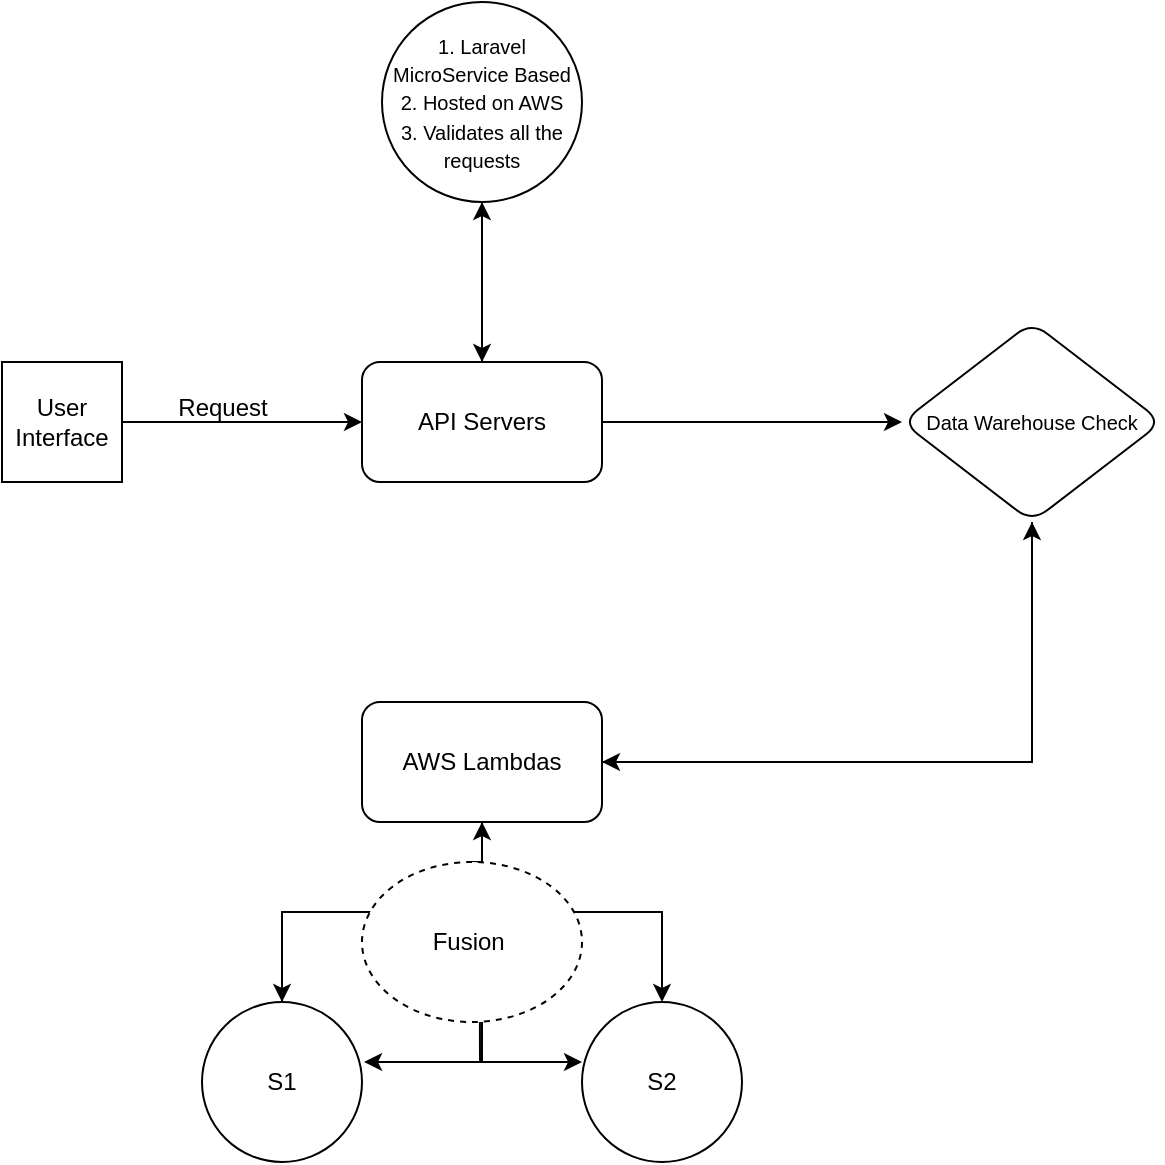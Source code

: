 <mxfile version="21.7.5" type="github">
  <diagram name="Page-1" id="ZSbeu8wCk58w5g4S_x-9">
    <mxGraphModel dx="1386" dy="785" grid="1" gridSize="10" guides="1" tooltips="1" connect="1" arrows="1" fold="1" page="1" pageScale="1" pageWidth="827" pageHeight="1169" math="0" shadow="0">
      <root>
        <mxCell id="0" />
        <mxCell id="1" parent="0" />
        <mxCell id="6SPc_UTTP27_pumbtBEv-3" style="edgeStyle=orthogonalEdgeStyle;rounded=0;orthogonalLoop=1;jettySize=auto;html=1;" edge="1" parent="1" source="6SPc_UTTP27_pumbtBEv-1" target="6SPc_UTTP27_pumbtBEv-2">
          <mxGeometry relative="1" as="geometry" />
        </mxCell>
        <mxCell id="6SPc_UTTP27_pumbtBEv-1" value="User Interface" style="whiteSpace=wrap;html=1;aspect=fixed;" vertex="1" parent="1">
          <mxGeometry x="60" y="200" width="60" height="60" as="geometry" />
        </mxCell>
        <mxCell id="6SPc_UTTP27_pumbtBEv-5" value="" style="edgeStyle=orthogonalEdgeStyle;rounded=0;orthogonalLoop=1;jettySize=auto;html=1;exitX=0.5;exitY=1;exitDx=0;exitDy=0;" edge="1" parent="1" source="6SPc_UTTP27_pumbtBEv-14" target="6SPc_UTTP27_pumbtBEv-4">
          <mxGeometry relative="1" as="geometry">
            <Array as="points">
              <mxPoint x="575" y="400" />
            </Array>
          </mxGeometry>
        </mxCell>
        <mxCell id="6SPc_UTTP27_pumbtBEv-15" value="" style="edgeStyle=orthogonalEdgeStyle;rounded=0;orthogonalLoop=1;jettySize=auto;html=1;" edge="1" parent="1" source="6SPc_UTTP27_pumbtBEv-2" target="6SPc_UTTP27_pumbtBEv-14">
          <mxGeometry relative="1" as="geometry">
            <Array as="points">
              <mxPoint x="440" y="230" />
              <mxPoint x="440" y="230" />
            </Array>
          </mxGeometry>
        </mxCell>
        <mxCell id="6SPc_UTTP27_pumbtBEv-17" value="" style="edgeStyle=orthogonalEdgeStyle;rounded=0;orthogonalLoop=1;jettySize=auto;html=1;" edge="1" parent="1" source="6SPc_UTTP27_pumbtBEv-2" target="6SPc_UTTP27_pumbtBEv-16">
          <mxGeometry relative="1" as="geometry" />
        </mxCell>
        <mxCell id="6SPc_UTTP27_pumbtBEv-2" value="API Servers&lt;br&gt;" style="rounded=1;whiteSpace=wrap;html=1;" vertex="1" parent="1">
          <mxGeometry x="240" y="200" width="120" height="60" as="geometry" />
        </mxCell>
        <mxCell id="6SPc_UTTP27_pumbtBEv-7" value="" style="edgeStyle=orthogonalEdgeStyle;rounded=0;orthogonalLoop=1;jettySize=auto;html=1;" edge="1" parent="1" source="6SPc_UTTP27_pumbtBEv-4" target="6SPc_UTTP27_pumbtBEv-6">
          <mxGeometry relative="1" as="geometry" />
        </mxCell>
        <mxCell id="6SPc_UTTP27_pumbtBEv-9" value="" style="edgeStyle=orthogonalEdgeStyle;rounded=0;orthogonalLoop=1;jettySize=auto;html=1;" edge="1" parent="1" source="6SPc_UTTP27_pumbtBEv-4" target="6SPc_UTTP27_pumbtBEv-8">
          <mxGeometry relative="1" as="geometry" />
        </mxCell>
        <mxCell id="6SPc_UTTP27_pumbtBEv-11" style="edgeStyle=orthogonalEdgeStyle;rounded=0;orthogonalLoop=1;jettySize=auto;html=1;entryX=0.5;entryY=1;entryDx=0;entryDy=0;" edge="1" parent="1" source="6SPc_UTTP27_pumbtBEv-4" target="6SPc_UTTP27_pumbtBEv-14">
          <mxGeometry relative="1" as="geometry" />
        </mxCell>
        <mxCell id="6SPc_UTTP27_pumbtBEv-4" value="AWS Lambdas" style="rounded=1;whiteSpace=wrap;html=1;" vertex="1" parent="1">
          <mxGeometry x="240" y="370" width="120" height="60" as="geometry" />
        </mxCell>
        <mxCell id="6SPc_UTTP27_pumbtBEv-10" style="edgeStyle=orthogonalEdgeStyle;rounded=0;orthogonalLoop=1;jettySize=auto;html=1;entryX=0.5;entryY=1;entryDx=0;entryDy=0;" edge="1" parent="1" source="6SPc_UTTP27_pumbtBEv-6" target="6SPc_UTTP27_pumbtBEv-4">
          <mxGeometry relative="1" as="geometry" />
        </mxCell>
        <mxCell id="6SPc_UTTP27_pumbtBEv-8" value="S2" style="ellipse;whiteSpace=wrap;html=1;rounded=1;" vertex="1" parent="1">
          <mxGeometry x="350" y="520" width="80" height="80" as="geometry" />
        </mxCell>
        <mxCell id="6SPc_UTTP27_pumbtBEv-12" value="Request" style="text;html=1;align=center;verticalAlign=middle;resizable=0;points=[];autosize=1;strokeColor=none;fillColor=none;" vertex="1" parent="1">
          <mxGeometry x="135" y="208" width="70" height="30" as="geometry" />
        </mxCell>
        <mxCell id="6SPc_UTTP27_pumbtBEv-14" value="&lt;font style=&quot;font-size: 10px;&quot;&gt;Data Warehouse Check&lt;/font&gt;" style="rhombus;whiteSpace=wrap;html=1;rounded=1;" vertex="1" parent="1">
          <mxGeometry x="510" y="180" width="130" height="100" as="geometry" />
        </mxCell>
        <mxCell id="6SPc_UTTP27_pumbtBEv-18" style="edgeStyle=orthogonalEdgeStyle;rounded=0;orthogonalLoop=1;jettySize=auto;html=1;" edge="1" parent="1" source="6SPc_UTTP27_pumbtBEv-16">
          <mxGeometry relative="1" as="geometry">
            <mxPoint x="300" y="200" as="targetPoint" />
          </mxGeometry>
        </mxCell>
        <mxCell id="6SPc_UTTP27_pumbtBEv-16" value="&lt;font style=&quot;font-size: 10px;&quot;&gt;1. Laravel MicroService Based&lt;br&gt;2. Hosted on AWS&lt;br&gt;3. Validates all the requests&lt;br&gt;&lt;/font&gt;" style="ellipse;whiteSpace=wrap;html=1;rounded=1;" vertex="1" parent="1">
          <mxGeometry x="250" y="20" width="100" height="100" as="geometry" />
        </mxCell>
        <mxCell id="6SPc_UTTP27_pumbtBEv-24" style="edgeStyle=orthogonalEdgeStyle;rounded=0;orthogonalLoop=1;jettySize=auto;html=1;" edge="1" parent="1" source="6SPc_UTTP27_pumbtBEv-19">
          <mxGeometry relative="1" as="geometry">
            <mxPoint x="350" y="550" as="targetPoint" />
            <Array as="points">
              <mxPoint x="300" y="550" />
            </Array>
          </mxGeometry>
        </mxCell>
        <mxCell id="6SPc_UTTP27_pumbtBEv-26" style="edgeStyle=orthogonalEdgeStyle;rounded=0;orthogonalLoop=1;jettySize=auto;html=1;exitX=0.5;exitY=0;exitDx=0;exitDy=0;" edge="1" parent="1" source="6SPc_UTTP27_pumbtBEv-19">
          <mxGeometry relative="1" as="geometry">
            <mxPoint x="300" y="470" as="targetPoint" />
          </mxGeometry>
        </mxCell>
        <mxCell id="6SPc_UTTP27_pumbtBEv-19" value="Fusion&amp;nbsp;" style="ellipse;whiteSpace=wrap;html=1;align=center;dashed=1;" vertex="1" parent="1">
          <mxGeometry x="240" y="450" width="110" height="80" as="geometry" />
        </mxCell>
        <mxCell id="6SPc_UTTP27_pumbtBEv-25" value="" style="edgeStyle=orthogonalEdgeStyle;rounded=0;orthogonalLoop=1;jettySize=auto;html=1;entryX=1.013;entryY=0.375;entryDx=0;entryDy=0;entryPerimeter=0;" edge="1" parent="1" target="6SPc_UTTP27_pumbtBEv-6">
          <mxGeometry relative="1" as="geometry">
            <mxPoint x="230.0" y="550.4" as="targetPoint" />
            <mxPoint x="298.96" y="529.996" as="sourcePoint" />
            <Array as="points">
              <mxPoint x="298.96" y="550.4" />
            </Array>
          </mxGeometry>
        </mxCell>
        <mxCell id="6SPc_UTTP27_pumbtBEv-6" value="S1" style="ellipse;whiteSpace=wrap;html=1;rounded=1;" vertex="1" parent="1">
          <mxGeometry x="160" y="520" width="80" height="80" as="geometry" />
        </mxCell>
      </root>
    </mxGraphModel>
  </diagram>
</mxfile>
